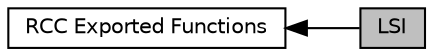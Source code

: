 digraph "LSI"
{
  edge [fontname="Helvetica",fontsize="10",labelfontname="Helvetica",labelfontsize="10"];
  node [fontname="Helvetica",fontsize="10",shape=box];
  rankdir=LR;
  Node1 [label="LSI",height=0.2,width=0.4,color="black", fillcolor="grey75", style="filled", fontcolor="black",tooltip=" "];
  Node2 [label="RCC Exported Functions",height=0.2,width=0.4,color="black", fillcolor="white", style="filled",URL="$group__RCC__LL__Exported__Functions.html",tooltip=" "];
  Node2->Node1 [shape=plaintext, dir="back", style="solid"];
}
